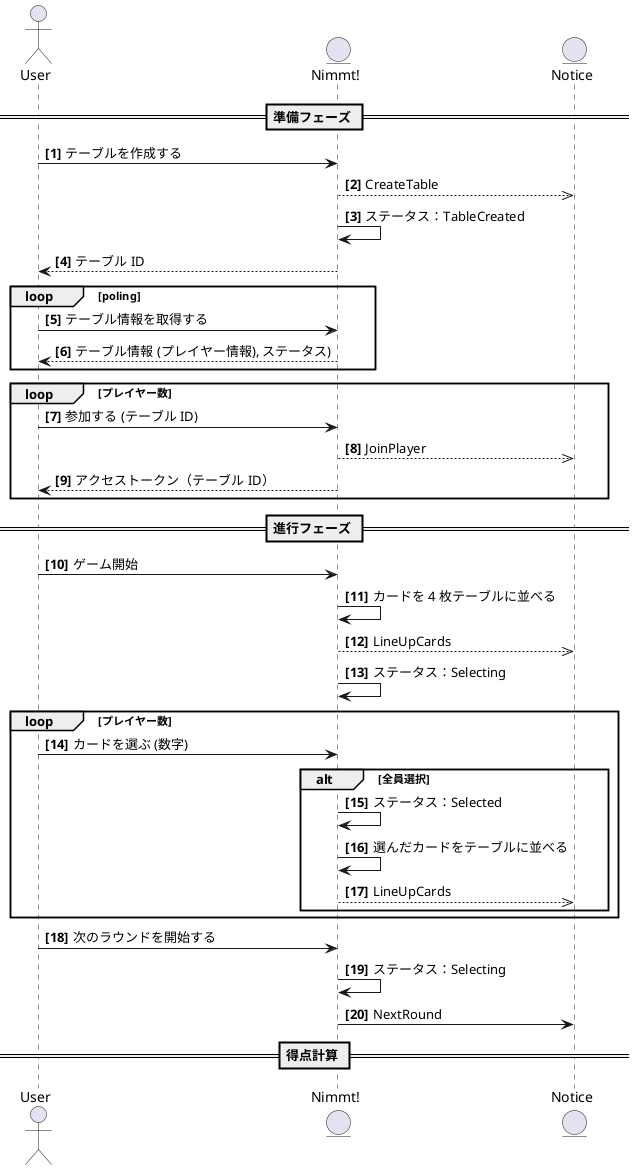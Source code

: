 @startuml nimmt

actor User as user
entity "Nimmt!" as nimmt
entity Notice as notice

autonumber "<b>[0]"

== 準備フェーズ ==

user -> nimmt: テーブルを作成する
nimmt -->> notice: CreateTable
nimmt -> nimmt: ステータス：TableCreated
nimmt --> user: テーブル ID

loop poling
  user -> nimmt: テーブル情報を取得する
  nimmt --> user: テーブル情報 (プレイヤー情報), ステータス)
end

loop プレイヤー数
  user -> nimmt: 参加する (テーブル ID)
  nimmt -->> notice: JoinPlayer
  nimmt --> user: アクセストークン（テーブル ID）
end

== 進行フェーズ ==

user -> nimmt: ゲーム開始
nimmt -> nimmt: カードを 4 枚テーブルに並べる
nimmt -->> notice: LineUpCards
nimmt -> nimmt: ステータス：Selecting

loop プレイヤー数
  user -> nimmt: カードを選ぶ (数字)

  alt 全員選択
    nimmt -> nimmt: ステータス：Selected

    nimmt -> nimmt: 選んだカードをテーブルに並べる
    nimmt -->> notice: LineUpCards
  end
end

user -> nimmt: 次のラウンドを開始する
nimmt -> nimmt: ステータス：Selecting
nimmt -> notice: NextRound

== 得点計算 ==

@enduml
